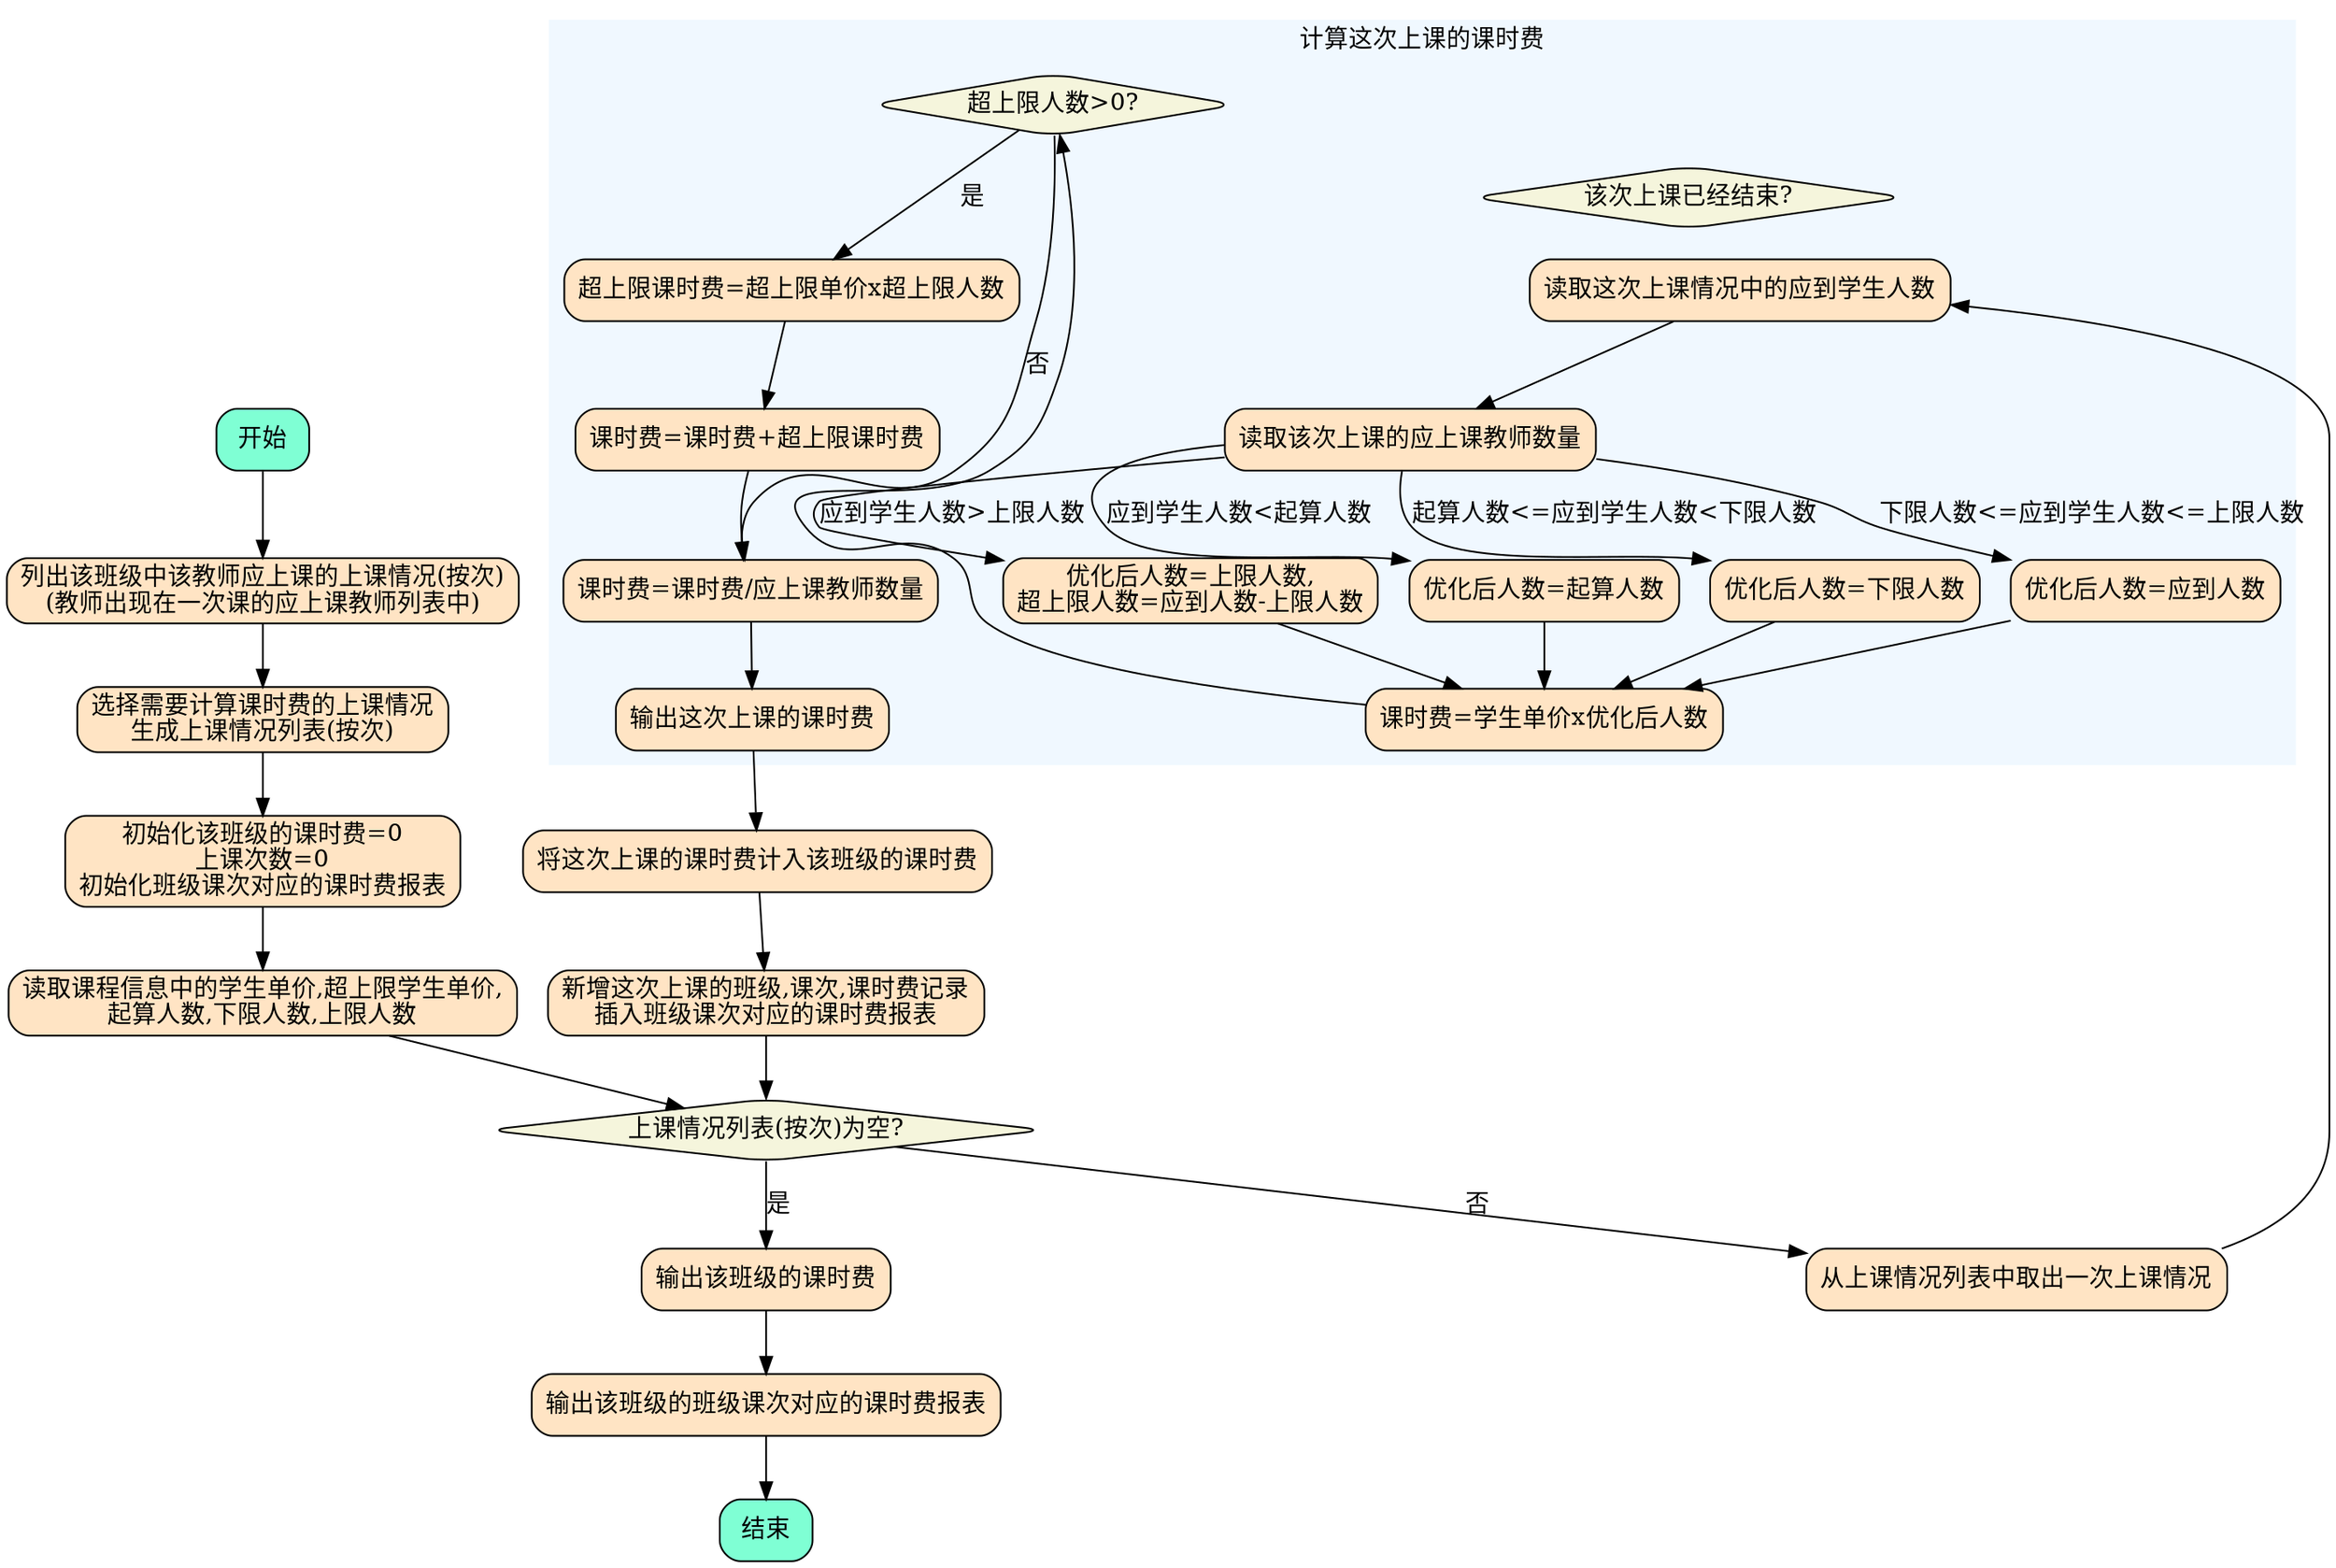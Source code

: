 digraph {
    node [shape="box", style="rounded,filled", fillcolor="aquamarine"]
        start[label="开始"];
        end[label="结束"];

    node [shape="box", style="rounded,filled", fillcolor="bisque"]
        s1[label="列出该班级中该教师应上课的上课情况(按次)\n(教师出现在一次课的应上课教师列表中)"];
        s2[label="选择需要计算课时费的上课情况\n生成上课情况列表(按次)"];
        s3[label="初始化该班级的课时费=0\n上课次数=0\n初始化班级课次对应的课时费报表"];
        s4[label="读取课程信息中的学生单价,超上限学生单价,\n起算人数,下限人数,上限人数"];
        s_c1_y1[label="输出该班级的课时费"];
        s_c1_y2[label="输出该班级的班级课次对应的课时费报表"];
        s_c1_n1[label="从上课情况列表中取出一次上课情况"];
        s_c1_n2[label="将这次上课的课时费计入该班级的课时费"];
        s_c1_n3[label="新增这次上课的班级,课次,课时费记录\n插入班级课次对应的课时费报表"];
    
    node [shape="diamond", style="rounded,filled", fillcolor="beige"]
        c1[label="上课情况列表(按次)为空?"];

    subgraph cluster1 {
        label="计算这次上课的课时费";
        style="filled";
        color="aliceblue";

        node [shape="box", style="rounded,filled", fillcolor="bisque"]
            sub1_s1[label="读取这次上课情况中的应到学生人数"];
            sub1_s2[label="读取该次上课的应上课教师数量"];
            sub1_s3_a[label="优化后人数=起算人数"];
            sub1_s3_b[label="优化后人数=下限人数"];
            sub1_s3_c[label="优化后人数=应到人数"];
            sub1_s3_d[label="优化后人数=上限人数,\n超上限人数=应到人数-上限人数"];
            sub1_s4[label="课时费=学生单价x优化后人数"];
            sub1_c2_y1[label="超上限课时费=超上限单价x超上限人数"];
            sub1_c2_y2[label="课时费=课时费+超上限课时费"];
            sub1_s5[label="课时费=课时费/应上课教师数量"];
            sub1_s6[label="输出这次上课的课时费"];
        
        node [shape="diamond", style="rounded,filled", fillcolor="beige"]
            sub1_c1[label="该次上课已经结束?"];
            sub1_c2[label="超上限人数>0?"];

        sub1_s1 -> sub1_s2;
        sub1_s2 -> sub1_s3_a[label="应到学生人数<起算人数"];
        sub1_s2 -> sub1_s3_b[label="起算人数<=应到学生人数<下限人数"];
        sub1_s2 -> sub1_s3_c[label="下限人数<=应到学生人数<=上限人数"];
        sub1_s2 -> sub1_s3_d[label="应到学生人数>上限人数"];
        sub1_s3_a -> sub1_s4;
        sub1_s3_b -> sub1_s4;
        sub1_s3_c -> sub1_s4;
        sub1_s3_d -> sub1_s4;

        sub1_s4 -> sub1_c2;
        sub1_c2 -> sub1_c2_y1[label="是"];
        sub1_c2 -> sub1_s5[label="否"];

        sub1_c2_y1 -> sub1_c2_y2 -> sub1_s5
        sub1_s5 -> sub1_s6;

        {rank=same sub1_s3_a sub1_s3_b sub1_s3_c sub1_s3_d}
        {rank=max sub1_s4}
    }
    start -> s1 -> s2 -> s3 -> s4 -> c1;

    c1 -> s_c1_y1[label="是"];
    c1 -> s_c1_n1[label="否"];

    s_c1_y1 -> s_c1_y2 -> end;
    s_c1_n1 -> sub1_s1;

    sub1_s6 -> s_c1_n2;
    s_c1_n2 -> s_c1_n3 -> c1; 
}
